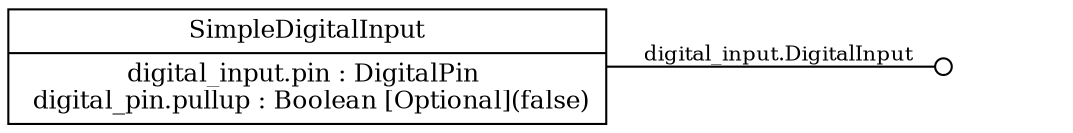 //To create PNG: dot -Tpng led.dot > led.png

digraph g {

	graph [ rankdir = "LR"];
	
	node [ fontsize = "12" shape = "point"];
	edge [];
	
	// Definition of the group
	"Component" [
	label = "<f0> SimpleDigitalInput | <f1> digital_input.pin : DigitalPin \n digital_pin.pullup : Boolean [Optional](false)"
	shape = "record"
	];

	// Definition of one port
	"PP1" [label = "" shape = "plaintext"];
	"Component" -> "PP1" [label = "digital_input.DigitalInput" fontsize = "10" arrowhead = "odot"];

}

